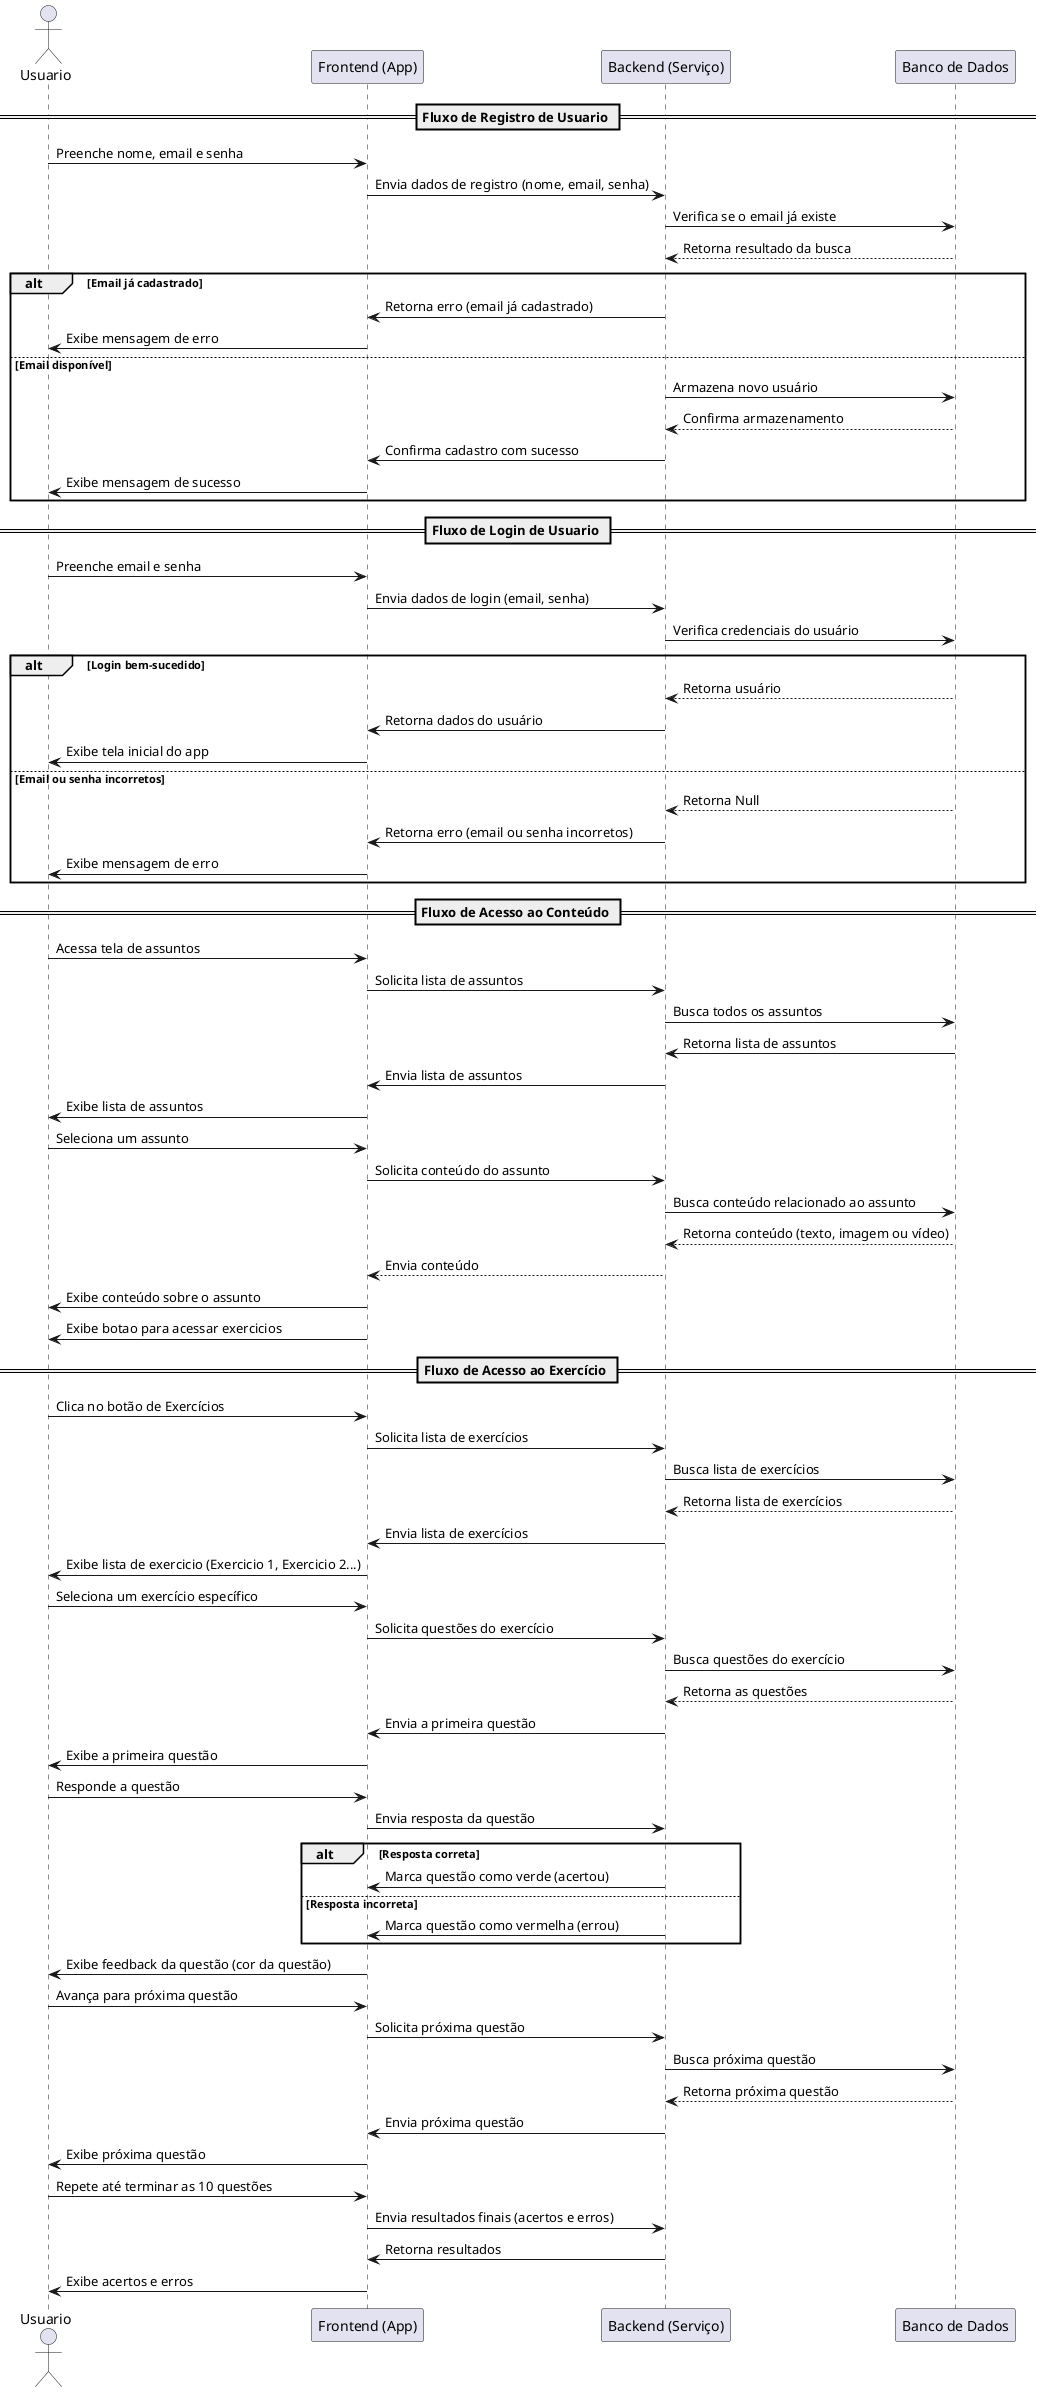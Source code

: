 @startuml
actor Usuario
participant "Frontend (App)" as frontend
participant "Backend (Serviço)" as backend
participant "Banco de Dados" as db

== Fluxo de Registro de Usuario ==
Usuario -> frontend: Preenche nome, email e senha
frontend -> backend: Envia dados de registro (nome, email, senha)
backend -> db: Verifica se o email já existe
db --> backend: Retorna resultado da busca

alt Email já cadastrado
    backend -> frontend: Retorna erro (email já cadastrado)
    frontend -> Usuario: Exibe mensagem de erro
else Email disponível
    backend -> db: Armazena novo usuário
    db --> backend: Confirma armazenamento
    backend -> frontend: Confirma cadastro com sucesso
    frontend -> Usuario: Exibe mensagem de sucesso
end

== Fluxo de Login de Usuario ==
Usuario -> frontend: Preenche email e senha
frontend -> backend: Envia dados de login (email, senha)
backend -> db: Verifica credenciais do usuário


alt Login bem-sucedido
    db --> backend: Retorna usuário
    backend -> frontend: Retorna dados do usuário
    frontend -> Usuario: Exibe tela inicial do app
else Email ou senha incorretos
    db --> backend: Retorna Null
    backend -> frontend: Retorna erro (email ou senha incorretos)
    frontend -> Usuario: Exibe mensagem de erro
end

== Fluxo de Acesso ao Conteúdo ==
Usuario -> frontend: Acessa tela de assuntos
frontend -> backend: Solicita lista de assuntos
backend -> db: Busca todos os assuntos
db -> backend: Retorna lista de assuntos
backend -> frontend: Envia lista de assuntos
frontend -> Usuario: Exibe lista de assuntos

Usuario -> frontend: Seleciona um assunto 
frontend -> backend: Solicita conteúdo do assunto
backend -> db: Busca conteúdo relacionado ao assunto
db --> backend: Retorna conteúdo (texto, imagem ou vídeo)
backend --> frontend: Envia conteúdo
frontend -> Usuario: Exibe conteúdo sobre o assunto
frontend -> Usuario: Exibe botao para acessar exercicios

== Fluxo de Acesso ao Exercício ==
Usuario -> frontend: Clica no botão de Exercícios
frontend -> backend: Solicita lista de exercícios 
backend -> db: Busca lista de exercícios  
db --> backend: Retorna lista de exercícios
backend -> frontend: Envia lista de exercícios
frontend -> Usuario: Exibe lista de exercicio (Exercicio 1, Exercicio 2...)
Usuario -> frontend: Seleciona um exercício específico
frontend -> backend: Solicita questões do exercício
backend -> db: Busca questões do exercício
db --> backend: Retorna as questões
backend -> frontend: Envia a primeira questão
frontend -> Usuario: Exibe a primeira questão
Usuario -> frontend: Responde a questão
frontend -> backend: Envia resposta da questão

alt Resposta correta
    backend -> frontend: Marca questão como verde (acertou)
else Resposta incorreta
    backend -> frontend: Marca questão como vermelha (errou)
end

frontend -> Usuario: Exibe feedback da questão (cor da questão)

Usuario -> frontend: Avança para próxima questão
frontend -> backend: Solicita próxima questão
backend -> db: Busca próxima questão
db --> backend: Retorna próxima questão
backend -> frontend: Envia próxima questão
frontend -> Usuario: Exibe próxima questão

Usuario -> frontend: Repete até terminar as 10 questões
frontend -> backend: Envia resultados finais (acertos e erros)
backend -> frontend: Retorna resultados
frontend -> Usuario: Exibe acertos e erros

@enduml
